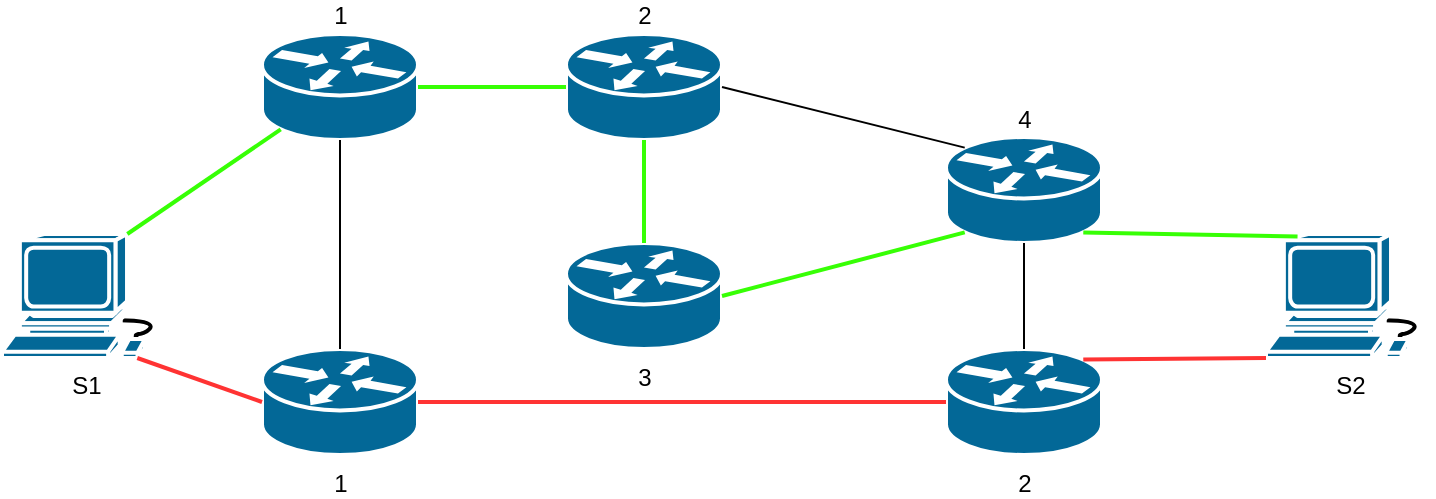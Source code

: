 <mxfile version="12.9.3" type="device"><diagram id="knl7fcqoCf86i8m0hxpE" name="Page-1"><mxGraphModel dx="1102" dy="636" grid="1" gridSize="10" guides="1" tooltips="1" connect="1" arrows="1" fold="1" page="1" pageScale="1" pageWidth="850" pageHeight="1100" math="0" shadow="0"><root><mxCell id="0"/><mxCell id="1" parent="0"/><mxCell id="iDMlgEggUfUjsQAszqUg-1" value="S1" style="shape=mxgraph.cisco.computers_and_peripherals.workstation;html=1;pointerEvents=1;dashed=0;fillColor=#036897;strokeColor=#ffffff;strokeWidth=2;verticalLabelPosition=bottom;verticalAlign=top;align=center;outlineConnect=0;" vertex="1" parent="1"><mxGeometry x="20" y="190" width="83" height="62" as="geometry"/></mxCell><mxCell id="iDMlgEggUfUjsQAszqUg-2" value="S2" style="shape=mxgraph.cisco.computers_and_peripherals.workstation;html=1;pointerEvents=1;dashed=0;fillColor=#036897;strokeColor=#ffffff;strokeWidth=2;verticalLabelPosition=bottom;verticalAlign=top;align=center;outlineConnect=0;" vertex="1" parent="1"><mxGeometry x="652" y="190" width="83" height="62" as="geometry"/></mxCell><mxCell id="iDMlgEggUfUjsQAszqUg-3" value="1" style="shape=mxgraph.cisco.routers.router;html=1;pointerEvents=1;dashed=0;fillColor=#036897;strokeColor=#ffffff;strokeWidth=2;verticalLabelPosition=top;verticalAlign=bottom;align=center;outlineConnect=0;labelPosition=center;" vertex="1" parent="1"><mxGeometry x="150" y="90" width="78" height="53" as="geometry"/></mxCell><mxCell id="iDMlgEggUfUjsQAszqUg-4" value="1" style="shape=mxgraph.cisco.routers.router;html=1;pointerEvents=1;dashed=0;fillColor=#036897;strokeColor=#ffffff;strokeWidth=2;verticalLabelPosition=bottom;verticalAlign=top;align=center;outlineConnect=0;" vertex="1" parent="1"><mxGeometry x="150" y="247.5" width="78" height="53" as="geometry"/></mxCell><mxCell id="iDMlgEggUfUjsQAszqUg-5" value="2" style="shape=mxgraph.cisco.routers.router;html=1;pointerEvents=1;dashed=0;fillColor=#036897;strokeColor=#ffffff;strokeWidth=2;verticalLabelPosition=top;verticalAlign=bottom;align=center;outlineConnect=0;labelPosition=center;" vertex="1" parent="1"><mxGeometry x="302" y="90" width="78" height="53" as="geometry"/></mxCell><mxCell id="iDMlgEggUfUjsQAszqUg-7" value="3" style="shape=mxgraph.cisco.routers.router;html=1;pointerEvents=1;dashed=0;fillColor=#036897;strokeColor=#ffffff;strokeWidth=2;verticalLabelPosition=bottom;verticalAlign=top;align=center;outlineConnect=0;" vertex="1" parent="1"><mxGeometry x="302" y="194.5" width="78" height="53" as="geometry"/></mxCell><mxCell id="iDMlgEggUfUjsQAszqUg-8" value="4" style="shape=mxgraph.cisco.routers.router;html=1;pointerEvents=1;dashed=0;fillColor=#036897;strokeColor=#ffffff;strokeWidth=2;verticalLabelPosition=top;verticalAlign=bottom;align=center;outlineConnect=0;labelPosition=center;" vertex="1" parent="1"><mxGeometry x="492" y="141.5" width="78" height="53" as="geometry"/></mxCell><mxCell id="iDMlgEggUfUjsQAszqUg-9" value="2" style="shape=mxgraph.cisco.routers.router;html=1;pointerEvents=1;dashed=0;fillColor=#036897;strokeColor=#ffffff;strokeWidth=2;verticalLabelPosition=bottom;verticalAlign=top;align=center;outlineConnect=0;" vertex="1" parent="1"><mxGeometry x="492" y="247.5" width="78" height="53" as="geometry"/></mxCell><mxCell id="iDMlgEggUfUjsQAszqUg-17" value="" style="endArrow=none;html=1;entryX=0.815;entryY=1;entryDx=0;entryDy=0;entryPerimeter=0;exitX=0;exitY=0.5;exitDx=0;exitDy=0;exitPerimeter=0;strokeColor=#FF3333;strokeWidth=2;" edge="1" parent="1" source="iDMlgEggUfUjsQAszqUg-4" target="iDMlgEggUfUjsQAszqUg-1"><mxGeometry width="50" height="50" relative="1" as="geometry"><mxPoint x="40" y="350" as="sourcePoint"/><mxPoint x="209" y="247.5" as="targetPoint"/></mxGeometry></mxCell><mxCell id="iDMlgEggUfUjsQAszqUg-18" value="" style="endArrow=none;html=1;entryX=0;entryY=0.5;entryDx=0;entryDy=0;entryPerimeter=0;exitX=1;exitY=0.5;exitDx=0;exitDy=0;exitPerimeter=0;strokeWidth=2;strokeColor=#FF3333;" edge="1" parent="1" source="iDMlgEggUfUjsQAszqUg-4" target="iDMlgEggUfUjsQAszqUg-9"><mxGeometry width="50" height="50" relative="1" as="geometry"><mxPoint x="380" y="316.5" as="sourcePoint"/><mxPoint x="462" y="240" as="targetPoint"/></mxGeometry></mxCell><mxCell id="iDMlgEggUfUjsQAszqUg-21" value="" style="endArrow=none;html=1;entryX=0.12;entryY=0.9;entryDx=0;entryDy=0;entryPerimeter=0;exitX=1;exitY=0.5;exitDx=0;exitDy=0;exitPerimeter=0;strokeColor=#37FF05;strokeWidth=2;" edge="1" parent="1" source="iDMlgEggUfUjsQAszqUg-7" target="iDMlgEggUfUjsQAszqUg-8"><mxGeometry width="50" height="50" relative="1" as="geometry"><mxPoint x="392" y="220" as="sourcePoint"/><mxPoint x="462" y="170" as="targetPoint"/></mxGeometry></mxCell><mxCell id="iDMlgEggUfUjsQAszqUg-23" value="" style="endArrow=none;html=1;entryX=0.88;entryY=0.9;entryDx=0;entryDy=0;entryPerimeter=0;exitX=0.19;exitY=0.02;exitDx=0;exitDy=0;exitPerimeter=0;strokeColor=#37FF05;strokeWidth=2;" edge="1" parent="1"><mxGeometry width="50" height="50" relative="1" as="geometry"><mxPoint x="667.77" y="191.24" as="sourcePoint"/><mxPoint x="560.64" y="189.2" as="targetPoint"/></mxGeometry></mxCell><mxCell id="iDMlgEggUfUjsQAszqUg-24" value="" style="endArrow=none;html=1;entryX=0;entryY=1;entryDx=0;entryDy=0;entryPerimeter=0;exitX=0.88;exitY=0.1;exitDx=0;exitDy=0;exitPerimeter=0;strokeColor=#FF3333;strokeWidth=2;" edge="1" parent="1" source="iDMlgEggUfUjsQAszqUg-9" target="iDMlgEggUfUjsQAszqUg-2"><mxGeometry width="50" height="50" relative="1" as="geometry"><mxPoint x="582" y="380" as="sourcePoint"/><mxPoint x="632" y="330" as="targetPoint"/></mxGeometry></mxCell><mxCell id="iDMlgEggUfUjsQAszqUg-28" value="" style="endArrow=none;html=1;strokeColor=#37FF05;strokeWidth=2;entryX=0.12;entryY=0.9;entryDx=0;entryDy=0;entryPerimeter=0;exitX=0.755;exitY=0;exitDx=0;exitDy=0;exitPerimeter=0;" edge="1" parent="1" source="iDMlgEggUfUjsQAszqUg-1" target="iDMlgEggUfUjsQAszqUg-3"><mxGeometry width="50" height="50" relative="1" as="geometry"><mxPoint x="150" y="230" as="sourcePoint"/><mxPoint x="200" y="180" as="targetPoint"/></mxGeometry></mxCell><mxCell id="iDMlgEggUfUjsQAszqUg-29" value="" style="endArrow=none;html=1;strokeColor=#37FF05;strokeWidth=2;entryX=0;entryY=0.5;entryDx=0;entryDy=0;entryPerimeter=0;exitX=1;exitY=0.5;exitDx=0;exitDy=0;exitPerimeter=0;" edge="1" parent="1" source="iDMlgEggUfUjsQAszqUg-3" target="iDMlgEggUfUjsQAszqUg-5"><mxGeometry width="50" height="50" relative="1" as="geometry"><mxPoint x="170.005" y="190" as="sourcePoint"/><mxPoint x="246.7" y="137.7" as="targetPoint"/></mxGeometry></mxCell><mxCell id="iDMlgEggUfUjsQAszqUg-30" value="" style="endArrow=none;html=1;strokeColor=#37FF05;strokeWidth=2;entryX=0.5;entryY=1;entryDx=0;entryDy=0;entryPerimeter=0;exitX=0.5;exitY=0;exitDx=0;exitDy=0;exitPerimeter=0;" edge="1" parent="1" source="iDMlgEggUfUjsQAszqUg-7" target="iDMlgEggUfUjsQAszqUg-5"><mxGeometry width="50" height="50" relative="1" as="geometry"><mxPoint x="102.665" y="210" as="sourcePoint"/><mxPoint x="179.36" y="157.7" as="targetPoint"/></mxGeometry></mxCell><mxCell id="iDMlgEggUfUjsQAszqUg-32" value="" style="endArrow=none;html=1;strokeColor=#000000;strokeWidth=1;exitX=1;exitY=0.5;exitDx=0;exitDy=0;exitPerimeter=0;entryX=0.12;entryY=0.1;entryDx=0;entryDy=0;entryPerimeter=0;" edge="1" parent="1" source="iDMlgEggUfUjsQAszqUg-5" target="iDMlgEggUfUjsQAszqUg-8"><mxGeometry width="50" height="50" relative="1" as="geometry"><mxPoint x="430" y="120" as="sourcePoint"/><mxPoint x="480" y="70" as="targetPoint"/></mxGeometry></mxCell><mxCell id="iDMlgEggUfUjsQAszqUg-33" value="" style="endArrow=none;html=1;strokeColor=#000000;strokeWidth=1;entryX=0.5;entryY=1;entryDx=0;entryDy=0;entryPerimeter=0;exitX=0.5;exitY=0;exitDx=0;exitDy=0;exitPerimeter=0;" edge="1" parent="1" source="iDMlgEggUfUjsQAszqUg-4" target="iDMlgEggUfUjsQAszqUg-3"><mxGeometry width="50" height="50" relative="1" as="geometry"><mxPoint x="200" y="430" as="sourcePoint"/><mxPoint x="250" y="380" as="targetPoint"/></mxGeometry></mxCell><mxCell id="iDMlgEggUfUjsQAszqUg-34" value="" style="endArrow=none;html=1;strokeColor=#000000;strokeWidth=1;entryX=0.5;entryY=1;entryDx=0;entryDy=0;entryPerimeter=0;exitX=0.5;exitY=0;exitDx=0;exitDy=0;exitPerimeter=0;" edge="1" parent="1" source="iDMlgEggUfUjsQAszqUg-9" target="iDMlgEggUfUjsQAszqUg-8"><mxGeometry width="50" height="50" relative="1" as="geometry"><mxPoint x="330" y="380" as="sourcePoint"/><mxPoint x="380" y="330" as="targetPoint"/></mxGeometry></mxCell></root></mxGraphModel></diagram></mxfile>